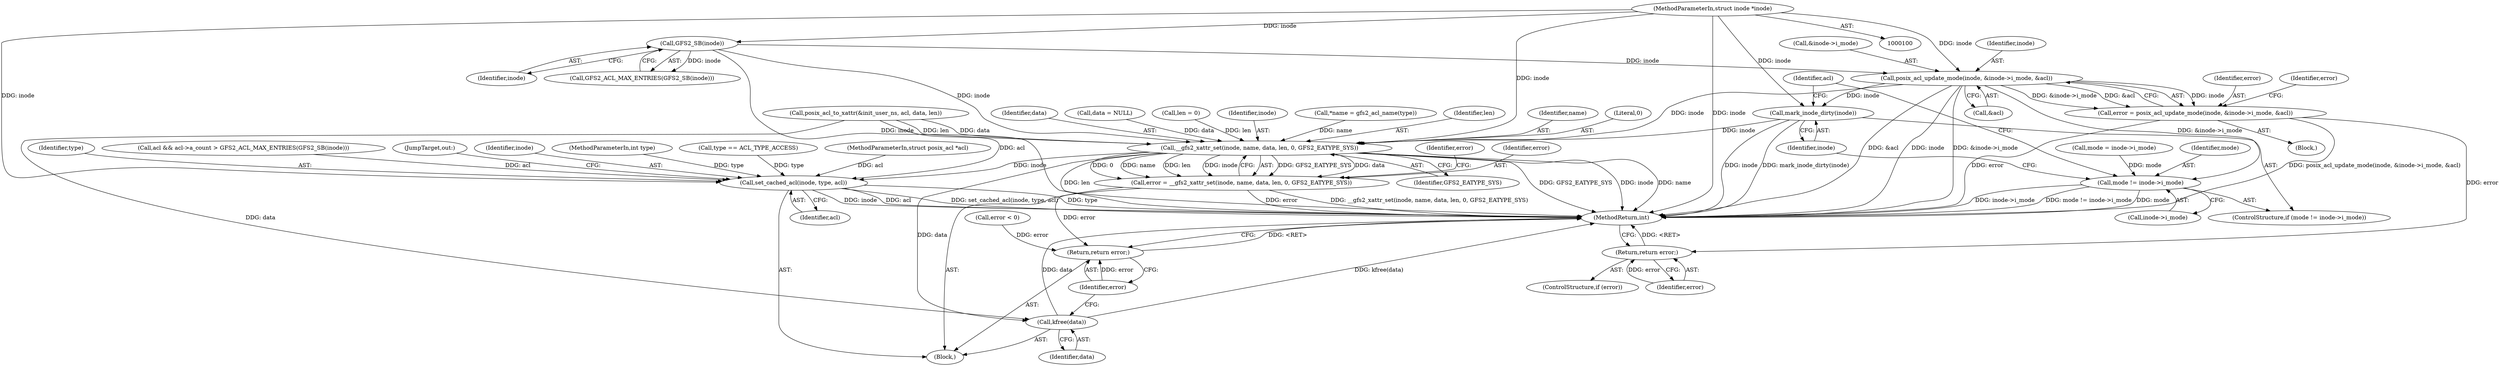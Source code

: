 digraph "0_linux_073931017b49d9458aa351605b43a7e34598caef_5@API" {
"1000139" [label="(Call,posix_acl_update_mode(inode, &inode->i_mode, &acl))"];
"1000121" [label="(Call,GFS2_SB(inode))"];
"1000101" [label="(MethodParameterIn,struct inode *inode)"];
"1000137" [label="(Call,error = posix_acl_update_mode(inode, &inode->i_mode, &acl))"];
"1000149" [label="(Return,return error;)"];
"1000152" [label="(Call,mode != inode->i_mode)"];
"1000157" [label="(Call,mark_inode_dirty(inode))"];
"1000211" [label="(Call,__gfs2_xattr_set(inode, name, data, len, 0, GFS2_EATYPE_SYS))"];
"1000209" [label="(Call,error = __gfs2_xattr_set(inode, name, data, len, 0, GFS2_EATYPE_SYS))"];
"1000228" [label="(Return,return error;)"];
"1000221" [label="(Call,set_cached_acl(inode, type, acl))"];
"1000226" [label="(Call,kfree(data))"];
"1000226" [label="(Call,kfree(data))"];
"1000130" [label="(Block,)"];
"1000206" [label="(Call,len = 0)"];
"1000109" [label="(Call,*name = gfs2_acl_name(type))"];
"1000138" [label="(Identifier,error)"];
"1000102" [label="(MethodParameterIn,struct posix_acl *acl)"];
"1000219" [label="(Identifier,error)"];
"1000145" [label="(Call,&acl)"];
"1000101" [label="(MethodParameterIn,struct inode *inode)"];
"1000221" [label="(Call,set_cached_acl(inode, type, acl))"];
"1000151" [label="(ControlStructure,if (mode != inode->i_mode))"];
"1000157" [label="(Call,mark_inode_dirty(inode))"];
"1000197" [label="(Call,error < 0)"];
"1000223" [label="(Identifier,type)"];
"1000114" [label="(Call,acl && acl->a_count > GFS2_ACL_MAX_ENTRIES(GFS2_SB(inode)))"];
"1000215" [label="(Identifier,len)"];
"1000120" [label="(Call,GFS2_ACL_MAX_ENTRIES(GFS2_SB(inode)))"];
"1000225" [label="(JumpTarget,out:)"];
"1000127" [label="(Call,type == ACL_TYPE_ACCESS)"];
"1000212" [label="(Identifier,inode)"];
"1000213" [label="(Identifier,name)"];
"1000140" [label="(Identifier,inode)"];
"1000141" [label="(Call,&inode->i_mode)"];
"1000230" [label="(MethodReturn,int)"];
"1000190" [label="(Call,posix_acl_to_xattr(&init_user_ns, acl, data, len))"];
"1000147" [label="(ControlStructure,if (error))"];
"1000137" [label="(Call,error = posix_acl_update_mode(inode, &inode->i_mode, &acl))"];
"1000152" [label="(Call,mode != inode->i_mode)"];
"1000150" [label="(Identifier,error)"];
"1000211" [label="(Call,__gfs2_xattr_set(inode, name, data, len, 0, GFS2_EATYPE_SYS))"];
"1000227" [label="(Identifier,data)"];
"1000216" [label="(Literal,0)"];
"1000149" [label="(Return,return error;)"];
"1000224" [label="(Identifier,acl)"];
"1000222" [label="(Identifier,inode)"];
"1000217" [label="(Identifier,GFS2_EATYPE_SYS)"];
"1000158" [label="(Identifier,inode)"];
"1000210" [label="(Identifier,error)"];
"1000228" [label="(Return,return error;)"];
"1000214" [label="(Identifier,data)"];
"1000203" [label="(Call,data = NULL)"];
"1000209" [label="(Call,error = __gfs2_xattr_set(inode, name, data, len, 0, GFS2_EATYPE_SYS))"];
"1000148" [label="(Identifier,error)"];
"1000139" [label="(Call,posix_acl_update_mode(inode, &inode->i_mode, &acl))"];
"1000122" [label="(Identifier,inode)"];
"1000154" [label="(Call,inode->i_mode)"];
"1000160" [label="(Identifier,acl)"];
"1000103" [label="(MethodParameterIn,int type)"];
"1000104" [label="(Block,)"];
"1000132" [label="(Call,mode = inode->i_mode)"];
"1000229" [label="(Identifier,error)"];
"1000153" [label="(Identifier,mode)"];
"1000121" [label="(Call,GFS2_SB(inode))"];
"1000139" -> "1000137"  [label="AST: "];
"1000139" -> "1000145"  [label="CFG: "];
"1000140" -> "1000139"  [label="AST: "];
"1000141" -> "1000139"  [label="AST: "];
"1000145" -> "1000139"  [label="AST: "];
"1000137" -> "1000139"  [label="CFG: "];
"1000139" -> "1000230"  [label="DDG: &inode->i_mode"];
"1000139" -> "1000230"  [label="DDG: inode"];
"1000139" -> "1000230"  [label="DDG: &acl"];
"1000139" -> "1000137"  [label="DDG: inode"];
"1000139" -> "1000137"  [label="DDG: &inode->i_mode"];
"1000139" -> "1000137"  [label="DDG: &acl"];
"1000121" -> "1000139"  [label="DDG: inode"];
"1000101" -> "1000139"  [label="DDG: inode"];
"1000139" -> "1000152"  [label="DDG: &inode->i_mode"];
"1000139" -> "1000157"  [label="DDG: inode"];
"1000139" -> "1000211"  [label="DDG: inode"];
"1000121" -> "1000120"  [label="AST: "];
"1000121" -> "1000122"  [label="CFG: "];
"1000122" -> "1000121"  [label="AST: "];
"1000120" -> "1000121"  [label="CFG: "];
"1000121" -> "1000230"  [label="DDG: inode"];
"1000121" -> "1000120"  [label="DDG: inode"];
"1000101" -> "1000121"  [label="DDG: inode"];
"1000121" -> "1000211"  [label="DDG: inode"];
"1000101" -> "1000100"  [label="AST: "];
"1000101" -> "1000230"  [label="DDG: inode"];
"1000101" -> "1000157"  [label="DDG: inode"];
"1000101" -> "1000211"  [label="DDG: inode"];
"1000101" -> "1000221"  [label="DDG: inode"];
"1000137" -> "1000130"  [label="AST: "];
"1000138" -> "1000137"  [label="AST: "];
"1000148" -> "1000137"  [label="CFG: "];
"1000137" -> "1000230"  [label="DDG: posix_acl_update_mode(inode, &inode->i_mode, &acl)"];
"1000137" -> "1000230"  [label="DDG: error"];
"1000137" -> "1000149"  [label="DDG: error"];
"1000149" -> "1000147"  [label="AST: "];
"1000149" -> "1000150"  [label="CFG: "];
"1000150" -> "1000149"  [label="AST: "];
"1000230" -> "1000149"  [label="CFG: "];
"1000149" -> "1000230"  [label="DDG: <RET>"];
"1000150" -> "1000149"  [label="DDG: error"];
"1000152" -> "1000151"  [label="AST: "];
"1000152" -> "1000154"  [label="CFG: "];
"1000153" -> "1000152"  [label="AST: "];
"1000154" -> "1000152"  [label="AST: "];
"1000158" -> "1000152"  [label="CFG: "];
"1000160" -> "1000152"  [label="CFG: "];
"1000152" -> "1000230"  [label="DDG: mode != inode->i_mode"];
"1000152" -> "1000230"  [label="DDG: mode"];
"1000152" -> "1000230"  [label="DDG: inode->i_mode"];
"1000132" -> "1000152"  [label="DDG: mode"];
"1000157" -> "1000151"  [label="AST: "];
"1000157" -> "1000158"  [label="CFG: "];
"1000158" -> "1000157"  [label="AST: "];
"1000160" -> "1000157"  [label="CFG: "];
"1000157" -> "1000230"  [label="DDG: mark_inode_dirty(inode)"];
"1000157" -> "1000230"  [label="DDG: inode"];
"1000157" -> "1000211"  [label="DDG: inode"];
"1000211" -> "1000209"  [label="AST: "];
"1000211" -> "1000217"  [label="CFG: "];
"1000212" -> "1000211"  [label="AST: "];
"1000213" -> "1000211"  [label="AST: "];
"1000214" -> "1000211"  [label="AST: "];
"1000215" -> "1000211"  [label="AST: "];
"1000216" -> "1000211"  [label="AST: "];
"1000217" -> "1000211"  [label="AST: "];
"1000209" -> "1000211"  [label="CFG: "];
"1000211" -> "1000230"  [label="DDG: len"];
"1000211" -> "1000230"  [label="DDG: GFS2_EATYPE_SYS"];
"1000211" -> "1000230"  [label="DDG: inode"];
"1000211" -> "1000230"  [label="DDG: name"];
"1000211" -> "1000209"  [label="DDG: GFS2_EATYPE_SYS"];
"1000211" -> "1000209"  [label="DDG: data"];
"1000211" -> "1000209"  [label="DDG: 0"];
"1000211" -> "1000209"  [label="DDG: name"];
"1000211" -> "1000209"  [label="DDG: len"];
"1000211" -> "1000209"  [label="DDG: inode"];
"1000109" -> "1000211"  [label="DDG: name"];
"1000190" -> "1000211"  [label="DDG: data"];
"1000190" -> "1000211"  [label="DDG: len"];
"1000203" -> "1000211"  [label="DDG: data"];
"1000206" -> "1000211"  [label="DDG: len"];
"1000211" -> "1000221"  [label="DDG: inode"];
"1000211" -> "1000226"  [label="DDG: data"];
"1000209" -> "1000104"  [label="AST: "];
"1000210" -> "1000209"  [label="AST: "];
"1000219" -> "1000209"  [label="CFG: "];
"1000209" -> "1000230"  [label="DDG: error"];
"1000209" -> "1000230"  [label="DDG: __gfs2_xattr_set(inode, name, data, len, 0, GFS2_EATYPE_SYS)"];
"1000209" -> "1000228"  [label="DDG: error"];
"1000228" -> "1000104"  [label="AST: "];
"1000228" -> "1000229"  [label="CFG: "];
"1000229" -> "1000228"  [label="AST: "];
"1000230" -> "1000228"  [label="CFG: "];
"1000228" -> "1000230"  [label="DDG: <RET>"];
"1000229" -> "1000228"  [label="DDG: error"];
"1000197" -> "1000228"  [label="DDG: error"];
"1000221" -> "1000104"  [label="AST: "];
"1000221" -> "1000224"  [label="CFG: "];
"1000222" -> "1000221"  [label="AST: "];
"1000223" -> "1000221"  [label="AST: "];
"1000224" -> "1000221"  [label="AST: "];
"1000225" -> "1000221"  [label="CFG: "];
"1000221" -> "1000230"  [label="DDG: set_cached_acl(inode, type, acl)"];
"1000221" -> "1000230"  [label="DDG: type"];
"1000221" -> "1000230"  [label="DDG: inode"];
"1000221" -> "1000230"  [label="DDG: acl"];
"1000127" -> "1000221"  [label="DDG: type"];
"1000103" -> "1000221"  [label="DDG: type"];
"1000114" -> "1000221"  [label="DDG: acl"];
"1000190" -> "1000221"  [label="DDG: acl"];
"1000102" -> "1000221"  [label="DDG: acl"];
"1000226" -> "1000104"  [label="AST: "];
"1000226" -> "1000227"  [label="CFG: "];
"1000227" -> "1000226"  [label="AST: "];
"1000229" -> "1000226"  [label="CFG: "];
"1000226" -> "1000230"  [label="DDG: kfree(data)"];
"1000226" -> "1000230"  [label="DDG: data"];
"1000190" -> "1000226"  [label="DDG: data"];
}
